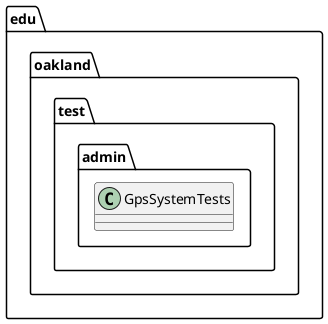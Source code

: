 @startuml GpsSystemTests

package edu.oakland.test.admin {
    class GpsSystemTests {

    }
}

@enduml
